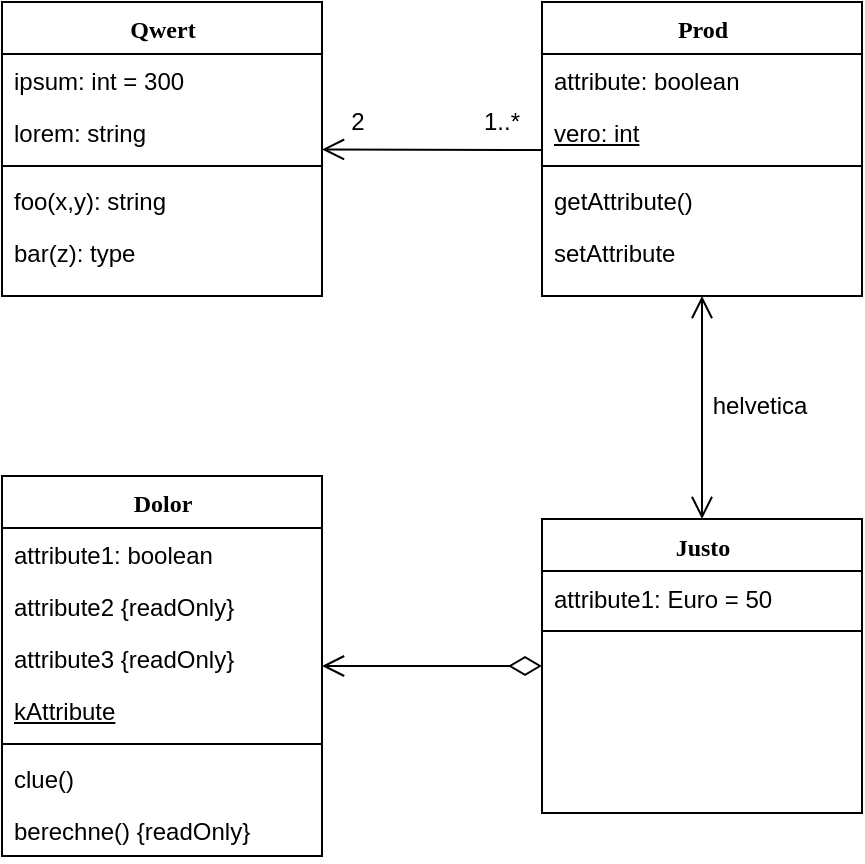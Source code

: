 <mxfile version="24.5.2" type="github">
  <diagram name="Page-1" id="9f46799a-70d6-7492-0946-bef42562c5a5">
    <mxGraphModel dx="929" dy="500" grid="1" gridSize="10" guides="1" tooltips="1" connect="1" arrows="1" fold="1" page="1" pageScale="1" pageWidth="1100" pageHeight="850" background="none" math="0" shadow="0">
      <root>
        <mxCell id="0" />
        <mxCell id="1" parent="0" />
        <mxCell id="78961159f06e98e8-17" value="Qwert" style="swimlane;html=1;fontStyle=1;align=center;verticalAlign=top;childLayout=stackLayout;horizontal=1;startSize=26;horizontalStack=0;resizeParent=1;resizeLast=0;collapsible=1;marginBottom=0;swimlaneFillColor=#ffffff;rounded=0;shadow=0;comic=0;labelBackgroundColor=none;strokeWidth=1;fillColor=none;fontFamily=Verdana;fontSize=12" parent="1" vertex="1">
          <mxGeometry x="90" y="83" width="160" height="147" as="geometry">
            <mxRectangle x="90" y="83" width="80" height="30" as="alternateBounds" />
          </mxGeometry>
        </mxCell>
        <mxCell id="78961159f06e98e8-21" value="ipsum: int = 300" style="text;html=1;strokeColor=none;fillColor=none;align=left;verticalAlign=top;spacingLeft=4;spacingRight=4;whiteSpace=wrap;overflow=hidden;rotatable=0;points=[[0,0.5],[1,0.5]];portConstraint=eastwest;" parent="78961159f06e98e8-17" vertex="1">
          <mxGeometry y="26" width="160" height="26" as="geometry" />
        </mxCell>
        <mxCell id="78961159f06e98e8-23" value="lorem: string" style="text;html=1;strokeColor=none;fillColor=none;align=left;verticalAlign=top;spacingLeft=4;spacingRight=4;whiteSpace=wrap;overflow=hidden;rotatable=0;points=[[0,0.5],[1,0.5]];portConstraint=eastwest;" parent="78961159f06e98e8-17" vertex="1">
          <mxGeometry y="52" width="160" height="26" as="geometry" />
        </mxCell>
        <mxCell id="78961159f06e98e8-19" value="" style="line;html=1;strokeWidth=1;fillColor=none;align=left;verticalAlign=middle;spacingTop=-1;spacingLeft=3;spacingRight=3;rotatable=0;labelPosition=right;points=[];portConstraint=eastwest;" parent="78961159f06e98e8-17" vertex="1">
          <mxGeometry y="78" width="160" height="8" as="geometry" />
        </mxCell>
        <mxCell id="78961159f06e98e8-20" value="foo(x,y): string" style="text;html=1;strokeColor=none;fillColor=none;align=left;verticalAlign=top;spacingLeft=4;spacingRight=4;whiteSpace=wrap;overflow=hidden;rotatable=0;points=[[0,0.5],[1,0.5]];portConstraint=eastwest;" parent="78961159f06e98e8-17" vertex="1">
          <mxGeometry y="86" width="160" height="26" as="geometry" />
        </mxCell>
        <mxCell id="78961159f06e98e8-27" value="bar(z): type" style="text;html=1;strokeColor=none;fillColor=none;align=left;verticalAlign=top;spacingLeft=4;spacingRight=4;whiteSpace=wrap;overflow=hidden;rotatable=0;points=[[0,0.5],[1,0.5]];portConstraint=eastwest;" parent="78961159f06e98e8-17" vertex="1">
          <mxGeometry y="112" width="160" height="26" as="geometry" />
        </mxCell>
        <mxCell id="vrQzRuOdfWZRpixSw2dL-3" value="Prod" style="swimlane;html=1;fontStyle=1;align=center;verticalAlign=top;childLayout=stackLayout;horizontal=1;startSize=26;horizontalStack=0;resizeParent=1;resizeLast=0;collapsible=1;marginBottom=0;swimlaneFillColor=#ffffff;rounded=0;shadow=0;comic=0;labelBackgroundColor=none;strokeWidth=1;fillColor=none;fontFamily=Verdana;fontSize=12" vertex="1" parent="1">
          <mxGeometry x="360" y="83" width="160" height="147" as="geometry">
            <mxRectangle x="90" y="83" width="80" height="30" as="alternateBounds" />
          </mxGeometry>
        </mxCell>
        <mxCell id="vrQzRuOdfWZRpixSw2dL-4" value="attribute: boolean" style="text;html=1;strokeColor=none;fillColor=none;align=left;verticalAlign=top;spacingLeft=4;spacingRight=4;whiteSpace=wrap;overflow=hidden;rotatable=0;points=[[0,0.5],[1,0.5]];portConstraint=eastwest;" vertex="1" parent="vrQzRuOdfWZRpixSw2dL-3">
          <mxGeometry y="26" width="160" height="26" as="geometry" />
        </mxCell>
        <mxCell id="vrQzRuOdfWZRpixSw2dL-5" value="&lt;u&gt;vero: int&lt;/u&gt;" style="text;html=1;strokeColor=none;fillColor=none;align=left;verticalAlign=top;spacingLeft=4;spacingRight=4;whiteSpace=wrap;overflow=hidden;rotatable=0;points=[[0,0.5],[1,0.5]];portConstraint=eastwest;" vertex="1" parent="vrQzRuOdfWZRpixSw2dL-3">
          <mxGeometry y="52" width="160" height="26" as="geometry" />
        </mxCell>
        <mxCell id="vrQzRuOdfWZRpixSw2dL-6" value="" style="line;html=1;strokeWidth=1;fillColor=none;align=left;verticalAlign=middle;spacingTop=-1;spacingLeft=3;spacingRight=3;rotatable=0;labelPosition=right;points=[];portConstraint=eastwest;" vertex="1" parent="vrQzRuOdfWZRpixSw2dL-3">
          <mxGeometry y="78" width="160" height="8" as="geometry" />
        </mxCell>
        <mxCell id="vrQzRuOdfWZRpixSw2dL-7" value="getAttribute()" style="text;html=1;strokeColor=none;fillColor=none;align=left;verticalAlign=top;spacingLeft=4;spacingRight=4;whiteSpace=wrap;overflow=hidden;rotatable=0;points=[[0,0.5],[1,0.5]];portConstraint=eastwest;" vertex="1" parent="vrQzRuOdfWZRpixSw2dL-3">
          <mxGeometry y="86" width="160" height="26" as="geometry" />
        </mxCell>
        <mxCell id="vrQzRuOdfWZRpixSw2dL-8" value="setAttribute" style="text;html=1;strokeColor=none;fillColor=none;align=left;verticalAlign=top;spacingLeft=4;spacingRight=4;whiteSpace=wrap;overflow=hidden;rotatable=0;points=[[0,0.5],[1,0.5]];portConstraint=eastwest;" vertex="1" parent="vrQzRuOdfWZRpixSw2dL-3">
          <mxGeometry y="112" width="160" height="26" as="geometry" />
        </mxCell>
        <mxCell id="vrQzRuOdfWZRpixSw2dL-9" value="Justo" style="swimlane;html=1;fontStyle=1;align=center;verticalAlign=top;childLayout=stackLayout;horizontal=1;startSize=26;horizontalStack=0;resizeParent=1;resizeLast=0;collapsible=1;marginBottom=0;swimlaneFillColor=#ffffff;rounded=0;shadow=0;comic=0;labelBackgroundColor=none;strokeWidth=1;fillColor=none;fontFamily=Verdana;fontSize=12" vertex="1" parent="1">
          <mxGeometry x="360" y="341.5" width="160" height="147" as="geometry">
            <mxRectangle x="90" y="83" width="80" height="30" as="alternateBounds" />
          </mxGeometry>
        </mxCell>
        <mxCell id="vrQzRuOdfWZRpixSw2dL-10" value="attribute1: Euro = 50" style="text;html=1;strokeColor=none;fillColor=none;align=left;verticalAlign=top;spacingLeft=4;spacingRight=4;whiteSpace=wrap;overflow=hidden;rotatable=0;points=[[0,0.5],[1,0.5]];portConstraint=eastwest;" vertex="1" parent="vrQzRuOdfWZRpixSw2dL-9">
          <mxGeometry y="26" width="160" height="26" as="geometry" />
        </mxCell>
        <mxCell id="vrQzRuOdfWZRpixSw2dL-12" value="" style="line;html=1;strokeWidth=1;fillColor=none;align=left;verticalAlign=middle;spacingTop=-1;spacingLeft=3;spacingRight=3;rotatable=0;labelPosition=right;points=[];portConstraint=eastwest;" vertex="1" parent="vrQzRuOdfWZRpixSw2dL-9">
          <mxGeometry y="52" width="160" height="8" as="geometry" />
        </mxCell>
        <mxCell id="vrQzRuOdfWZRpixSw2dL-15" value="Dolor" style="swimlane;html=1;fontStyle=1;align=center;verticalAlign=top;childLayout=stackLayout;horizontal=1;startSize=26;horizontalStack=0;resizeParent=1;resizeLast=0;collapsible=1;marginBottom=0;swimlaneFillColor=#ffffff;rounded=0;shadow=0;comic=0;labelBackgroundColor=none;strokeWidth=1;fillColor=none;fontFamily=Verdana;fontSize=12" vertex="1" parent="1">
          <mxGeometry x="90" y="320" width="160" height="190" as="geometry">
            <mxRectangle x="90" y="83" width="80" height="30" as="alternateBounds" />
          </mxGeometry>
        </mxCell>
        <mxCell id="vrQzRuOdfWZRpixSw2dL-16" value="attribute1: boolean" style="text;html=1;strokeColor=none;fillColor=none;align=left;verticalAlign=top;spacingLeft=4;spacingRight=4;whiteSpace=wrap;overflow=hidden;rotatable=0;points=[[0,0.5],[1,0.5]];portConstraint=eastwest;" vertex="1" parent="vrQzRuOdfWZRpixSw2dL-15">
          <mxGeometry y="26" width="160" height="26" as="geometry" />
        </mxCell>
        <mxCell id="vrQzRuOdfWZRpixSw2dL-22" value="attribute2 {readOnly}" style="text;html=1;strokeColor=none;fillColor=none;align=left;verticalAlign=top;spacingLeft=4;spacingRight=4;whiteSpace=wrap;overflow=hidden;rotatable=0;points=[[0,0.5],[1,0.5]];portConstraint=eastwest;" vertex="1" parent="vrQzRuOdfWZRpixSw2dL-15">
          <mxGeometry y="52" width="160" height="26" as="geometry" />
        </mxCell>
        <mxCell id="vrQzRuOdfWZRpixSw2dL-25" value="attribute3 {readOnly}" style="text;html=1;strokeColor=none;fillColor=none;align=left;verticalAlign=top;spacingLeft=4;spacingRight=4;whiteSpace=wrap;overflow=hidden;rotatable=0;points=[[0,0.5],[1,0.5]];portConstraint=eastwest;" vertex="1" parent="vrQzRuOdfWZRpixSw2dL-15">
          <mxGeometry y="78" width="160" height="26" as="geometry" />
        </mxCell>
        <mxCell id="vrQzRuOdfWZRpixSw2dL-23" value="&lt;u&gt;kAttribute&lt;/u&gt;" style="text;html=1;strokeColor=none;fillColor=none;align=left;verticalAlign=top;spacingLeft=4;spacingRight=4;whiteSpace=wrap;overflow=hidden;rotatable=0;points=[[0,0.5],[1,0.5]];portConstraint=eastwest;" vertex="1" parent="vrQzRuOdfWZRpixSw2dL-15">
          <mxGeometry y="104" width="160" height="26" as="geometry" />
        </mxCell>
        <mxCell id="vrQzRuOdfWZRpixSw2dL-18" value="" style="line;html=1;strokeWidth=1;fillColor=none;align=left;verticalAlign=middle;spacingTop=-1;spacingLeft=3;spacingRight=3;rotatable=0;labelPosition=right;points=[];portConstraint=eastwest;" vertex="1" parent="vrQzRuOdfWZRpixSw2dL-15">
          <mxGeometry y="130" width="160" height="8" as="geometry" />
        </mxCell>
        <mxCell id="vrQzRuOdfWZRpixSw2dL-19" value="clue()" style="text;html=1;strokeColor=none;fillColor=none;align=left;verticalAlign=top;spacingLeft=4;spacingRight=4;whiteSpace=wrap;overflow=hidden;rotatable=0;points=[[0,0.5],[1,0.5]];portConstraint=eastwest;" vertex="1" parent="vrQzRuOdfWZRpixSw2dL-15">
          <mxGeometry y="138" width="160" height="26" as="geometry" />
        </mxCell>
        <mxCell id="vrQzRuOdfWZRpixSw2dL-20" value="berechne() {readOnly}" style="text;html=1;strokeColor=none;fillColor=none;align=left;verticalAlign=top;spacingLeft=4;spacingRight=4;whiteSpace=wrap;overflow=hidden;rotatable=0;points=[[0,0.5],[1,0.5]];portConstraint=eastwest;" vertex="1" parent="vrQzRuOdfWZRpixSw2dL-15">
          <mxGeometry y="164" width="160" height="26" as="geometry" />
        </mxCell>
        <mxCell id="vrQzRuOdfWZRpixSw2dL-33" value="" style="endArrow=open;html=1;endSize=9;startArrow=diamondThin;startSize=14;startFill=0;edgeStyle=orthogonalEdgeStyle;align=left;verticalAlign=bottom;rounded=0;" edge="1" parent="1" source="vrQzRuOdfWZRpixSw2dL-9" target="vrQzRuOdfWZRpixSw2dL-15">
          <mxGeometry x="-0.636" y="-15" relative="1" as="geometry">
            <mxPoint x="440" y="330" as="sourcePoint" />
            <mxPoint x="600" y="330" as="targetPoint" />
            <mxPoint as="offset" />
          </mxGeometry>
        </mxCell>
        <mxCell id="vrQzRuOdfWZRpixSw2dL-34" value="" style="endArrow=open;startArrow=open;html=1;rounded=0;startFill=0;endFill=0;endSize=9;startSize=9;" edge="1" parent="1" source="vrQzRuOdfWZRpixSw2dL-9" target="vrQzRuOdfWZRpixSw2dL-3">
          <mxGeometry width="50" height="50" relative="1" as="geometry">
            <mxPoint x="470" y="320" as="sourcePoint" />
            <mxPoint x="540" y="310" as="targetPoint" />
          </mxGeometry>
        </mxCell>
        <mxCell id="vrQzRuOdfWZRpixSw2dL-35" value="" style="endArrow=open;html=1;rounded=0;endFill=0;endSize=9;startSize=9;strokeColor=default;enumerate=0;snapToPoint=0;" edge="1" parent="1" target="78961159f06e98e8-17">
          <mxGeometry width="50" height="50" relative="1" as="geometry">
            <mxPoint x="360" y="157" as="sourcePoint" />
            <mxPoint x="310" y="120" as="targetPoint" />
          </mxGeometry>
        </mxCell>
        <mxCell id="vrQzRuOdfWZRpixSw2dL-38" value="2" style="text;html=1;align=center;verticalAlign=middle;whiteSpace=wrap;rounded=0;" vertex="1" parent="1">
          <mxGeometry x="258" y="138" width="20" height="10" as="geometry" />
        </mxCell>
        <mxCell id="vrQzRuOdfWZRpixSw2dL-40" value="1..*" style="text;html=1;align=center;verticalAlign=middle;whiteSpace=wrap;rounded=0;" vertex="1" parent="1">
          <mxGeometry x="330" y="138" width="20" height="10" as="geometry" />
        </mxCell>
        <mxCell id="vrQzRuOdfWZRpixSw2dL-41" value="helvetica" style="text;html=1;align=center;verticalAlign=middle;whiteSpace=wrap;rounded=0;" vertex="1" parent="1">
          <mxGeometry x="459" y="280" width="20" height="10" as="geometry" />
        </mxCell>
      </root>
    </mxGraphModel>
  </diagram>
</mxfile>
